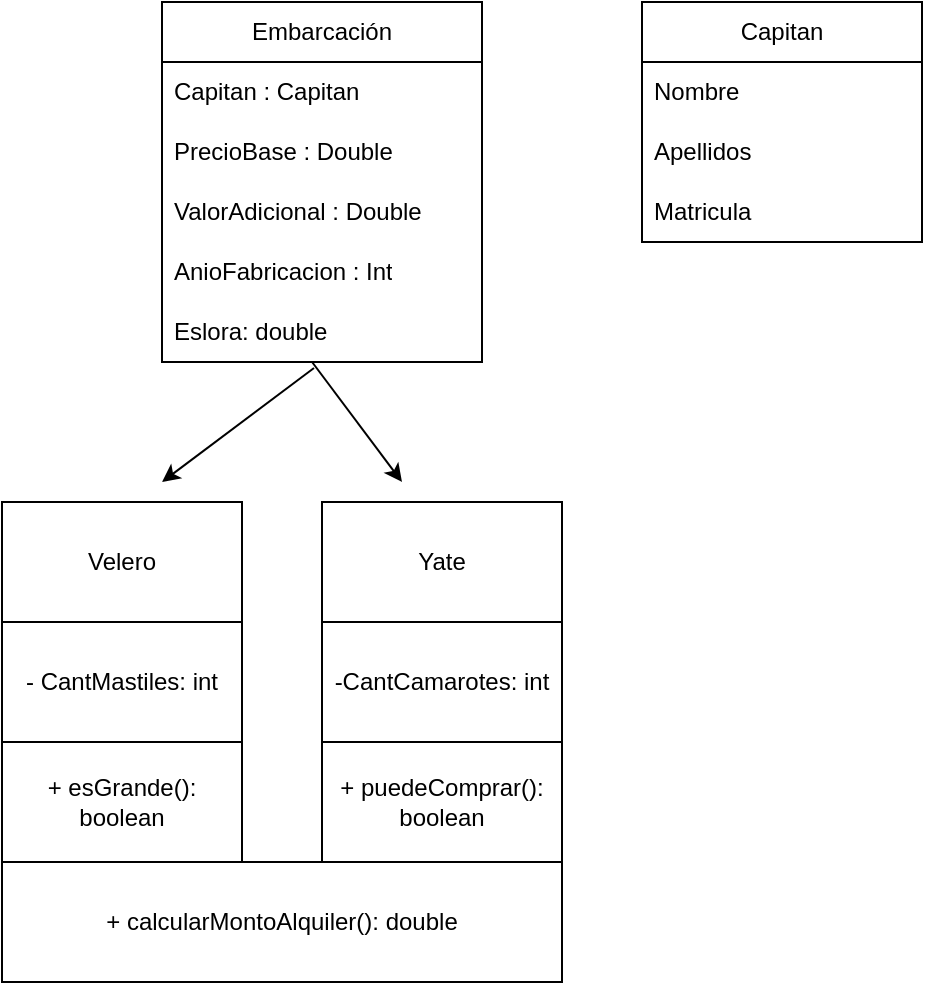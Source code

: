 <mxfile version="22.1.20" type="github">
  <diagram name="Página-1" id="wo5r3sriqSCOtZhioWy2">
    <mxGraphModel dx="880" dy="434" grid="1" gridSize="10" guides="1" tooltips="1" connect="1" arrows="1" fold="1" page="1" pageScale="1" pageWidth="827" pageHeight="1169" math="0" shadow="0">
      <root>
        <mxCell id="0" />
        <mxCell id="1" parent="0" />
        <mxCell id="yG963tfoBnrgSFRTPR7F-1" value="Embarcación" style="swimlane;fontStyle=0;childLayout=stackLayout;horizontal=1;startSize=30;horizontalStack=0;resizeParent=1;resizeParentMax=0;resizeLast=0;collapsible=1;marginBottom=0;whiteSpace=wrap;html=1;" parent="1" vertex="1">
          <mxGeometry x="120" y="80" width="160" height="180" as="geometry" />
        </mxCell>
        <mxCell id="yG963tfoBnrgSFRTPR7F-2" value="Capitan : Capitan" style="text;strokeColor=none;fillColor=none;align=left;verticalAlign=middle;spacingLeft=4;spacingRight=4;overflow=hidden;points=[[0,0.5],[1,0.5]];portConstraint=eastwest;rotatable=0;whiteSpace=wrap;html=1;" parent="yG963tfoBnrgSFRTPR7F-1" vertex="1">
          <mxGeometry y="30" width="160" height="30" as="geometry" />
        </mxCell>
        <mxCell id="yG963tfoBnrgSFRTPR7F-3" value="PrecioBase : Double" style="text;strokeColor=none;fillColor=none;align=left;verticalAlign=middle;spacingLeft=4;spacingRight=4;overflow=hidden;points=[[0,0.5],[1,0.5]];portConstraint=eastwest;rotatable=0;whiteSpace=wrap;html=1;" parent="yG963tfoBnrgSFRTPR7F-1" vertex="1">
          <mxGeometry y="60" width="160" height="30" as="geometry" />
        </mxCell>
        <mxCell id="yG963tfoBnrgSFRTPR7F-4" value="ValorAdicional : Double" style="text;strokeColor=none;fillColor=none;align=left;verticalAlign=middle;spacingLeft=4;spacingRight=4;overflow=hidden;points=[[0,0.5],[1,0.5]];portConstraint=eastwest;rotatable=0;whiteSpace=wrap;html=1;" parent="yG963tfoBnrgSFRTPR7F-1" vertex="1">
          <mxGeometry y="90" width="160" height="30" as="geometry" />
        </mxCell>
        <mxCell id="yG963tfoBnrgSFRTPR7F-9" value="AnioFabricacion : Int" style="text;strokeColor=none;fillColor=none;align=left;verticalAlign=middle;spacingLeft=4;spacingRight=4;overflow=hidden;points=[[0,0.5],[1,0.5]];portConstraint=eastwest;rotatable=0;whiteSpace=wrap;html=1;" parent="yG963tfoBnrgSFRTPR7F-1" vertex="1">
          <mxGeometry y="120" width="160" height="30" as="geometry" />
        </mxCell>
        <mxCell id="yG963tfoBnrgSFRTPR7F-10" value="Eslora: double" style="text;strokeColor=none;fillColor=none;align=left;verticalAlign=middle;spacingLeft=4;spacingRight=4;overflow=hidden;points=[[0,0.5],[1,0.5]];portConstraint=eastwest;rotatable=0;whiteSpace=wrap;html=1;" parent="yG963tfoBnrgSFRTPR7F-1" vertex="1">
          <mxGeometry y="150" width="160" height="30" as="geometry" />
        </mxCell>
        <mxCell id="yG963tfoBnrgSFRTPR7F-5" value="Capitan" style="swimlane;fontStyle=0;childLayout=stackLayout;horizontal=1;startSize=30;horizontalStack=0;resizeParent=1;resizeParentMax=0;resizeLast=0;collapsible=1;marginBottom=0;whiteSpace=wrap;html=1;" parent="1" vertex="1">
          <mxGeometry x="360" y="80" width="140" height="120" as="geometry" />
        </mxCell>
        <mxCell id="yG963tfoBnrgSFRTPR7F-6" value="Nombre&amp;nbsp;" style="text;strokeColor=none;fillColor=none;align=left;verticalAlign=middle;spacingLeft=4;spacingRight=4;overflow=hidden;points=[[0,0.5],[1,0.5]];portConstraint=eastwest;rotatable=0;whiteSpace=wrap;html=1;" parent="yG963tfoBnrgSFRTPR7F-5" vertex="1">
          <mxGeometry y="30" width="140" height="30" as="geometry" />
        </mxCell>
        <mxCell id="yG963tfoBnrgSFRTPR7F-7" value="Apellidos" style="text;strokeColor=none;fillColor=none;align=left;verticalAlign=middle;spacingLeft=4;spacingRight=4;overflow=hidden;points=[[0,0.5],[1,0.5]];portConstraint=eastwest;rotatable=0;whiteSpace=wrap;html=1;" parent="yG963tfoBnrgSFRTPR7F-5" vertex="1">
          <mxGeometry y="60" width="140" height="30" as="geometry" />
        </mxCell>
        <mxCell id="yG963tfoBnrgSFRTPR7F-8" value="Matricula" style="text;strokeColor=none;fillColor=none;align=left;verticalAlign=middle;spacingLeft=4;spacingRight=4;overflow=hidden;points=[[0,0.5],[1,0.5]];portConstraint=eastwest;rotatable=0;whiteSpace=wrap;html=1;" parent="yG963tfoBnrgSFRTPR7F-5" vertex="1">
          <mxGeometry y="90" width="140" height="30" as="geometry" />
        </mxCell>
        <mxCell id="yG963tfoBnrgSFRTPR7F-11" value="" style="endArrow=classic;html=1;rounded=0;exitX=0.475;exitY=1.1;exitDx=0;exitDy=0;exitPerimeter=0;" parent="1" source="yG963tfoBnrgSFRTPR7F-10" edge="1">
          <mxGeometry width="50" height="50" relative="1" as="geometry">
            <mxPoint x="390" y="290" as="sourcePoint" />
            <mxPoint x="120" y="320" as="targetPoint" />
          </mxGeometry>
        </mxCell>
        <mxCell id="yG963tfoBnrgSFRTPR7F-12" value="" style="endArrow=classic;html=1;rounded=0;exitX=0.469;exitY=1;exitDx=0;exitDy=0;exitPerimeter=0;" parent="1" source="yG963tfoBnrgSFRTPR7F-10" edge="1">
          <mxGeometry width="50" height="50" relative="1" as="geometry">
            <mxPoint x="200" y="270" as="sourcePoint" />
            <mxPoint x="240" y="320" as="targetPoint" />
          </mxGeometry>
        </mxCell>
        <mxCell id="yG963tfoBnrgSFRTPR7F-13" value="Velero" style="rounded=0;whiteSpace=wrap;html=1;" parent="1" vertex="1">
          <mxGeometry x="40" y="330" width="120" height="60" as="geometry" />
        </mxCell>
        <mxCell id="yG963tfoBnrgSFRTPR7F-14" value="Yate" style="rounded=0;whiteSpace=wrap;html=1;" parent="1" vertex="1">
          <mxGeometry x="200" y="330" width="120" height="60" as="geometry" />
        </mxCell>
        <mxCell id="yG963tfoBnrgSFRTPR7F-15" value="- CantMastiles: int" style="rounded=0;whiteSpace=wrap;html=1;" parent="1" vertex="1">
          <mxGeometry x="40" y="390" width="120" height="60" as="geometry" />
        </mxCell>
        <mxCell id="yG963tfoBnrgSFRTPR7F-16" value="-CantCamarotes: int" style="rounded=0;whiteSpace=wrap;html=1;" parent="1" vertex="1">
          <mxGeometry x="200" y="390" width="120" height="60" as="geometry" />
        </mxCell>
        <mxCell id="yG963tfoBnrgSFRTPR7F-17" value="+ esGrande(): boolean" style="rounded=0;whiteSpace=wrap;html=1;" parent="1" vertex="1">
          <mxGeometry x="40" y="450" width="120" height="60" as="geometry" />
        </mxCell>
        <mxCell id="yG963tfoBnrgSFRTPR7F-18" value="+ puedeComprar(): boolean" style="rounded=0;whiteSpace=wrap;html=1;" parent="1" vertex="1">
          <mxGeometry x="200" y="450" width="120" height="60" as="geometry" />
        </mxCell>
        <mxCell id="yG963tfoBnrgSFRTPR7F-19" value="+ calcularMontoAlquiler(): double " style="rounded=0;whiteSpace=wrap;html=1;" parent="1" vertex="1">
          <mxGeometry x="40" y="510" width="280" height="60" as="geometry" />
        </mxCell>
      </root>
    </mxGraphModel>
  </diagram>
</mxfile>
